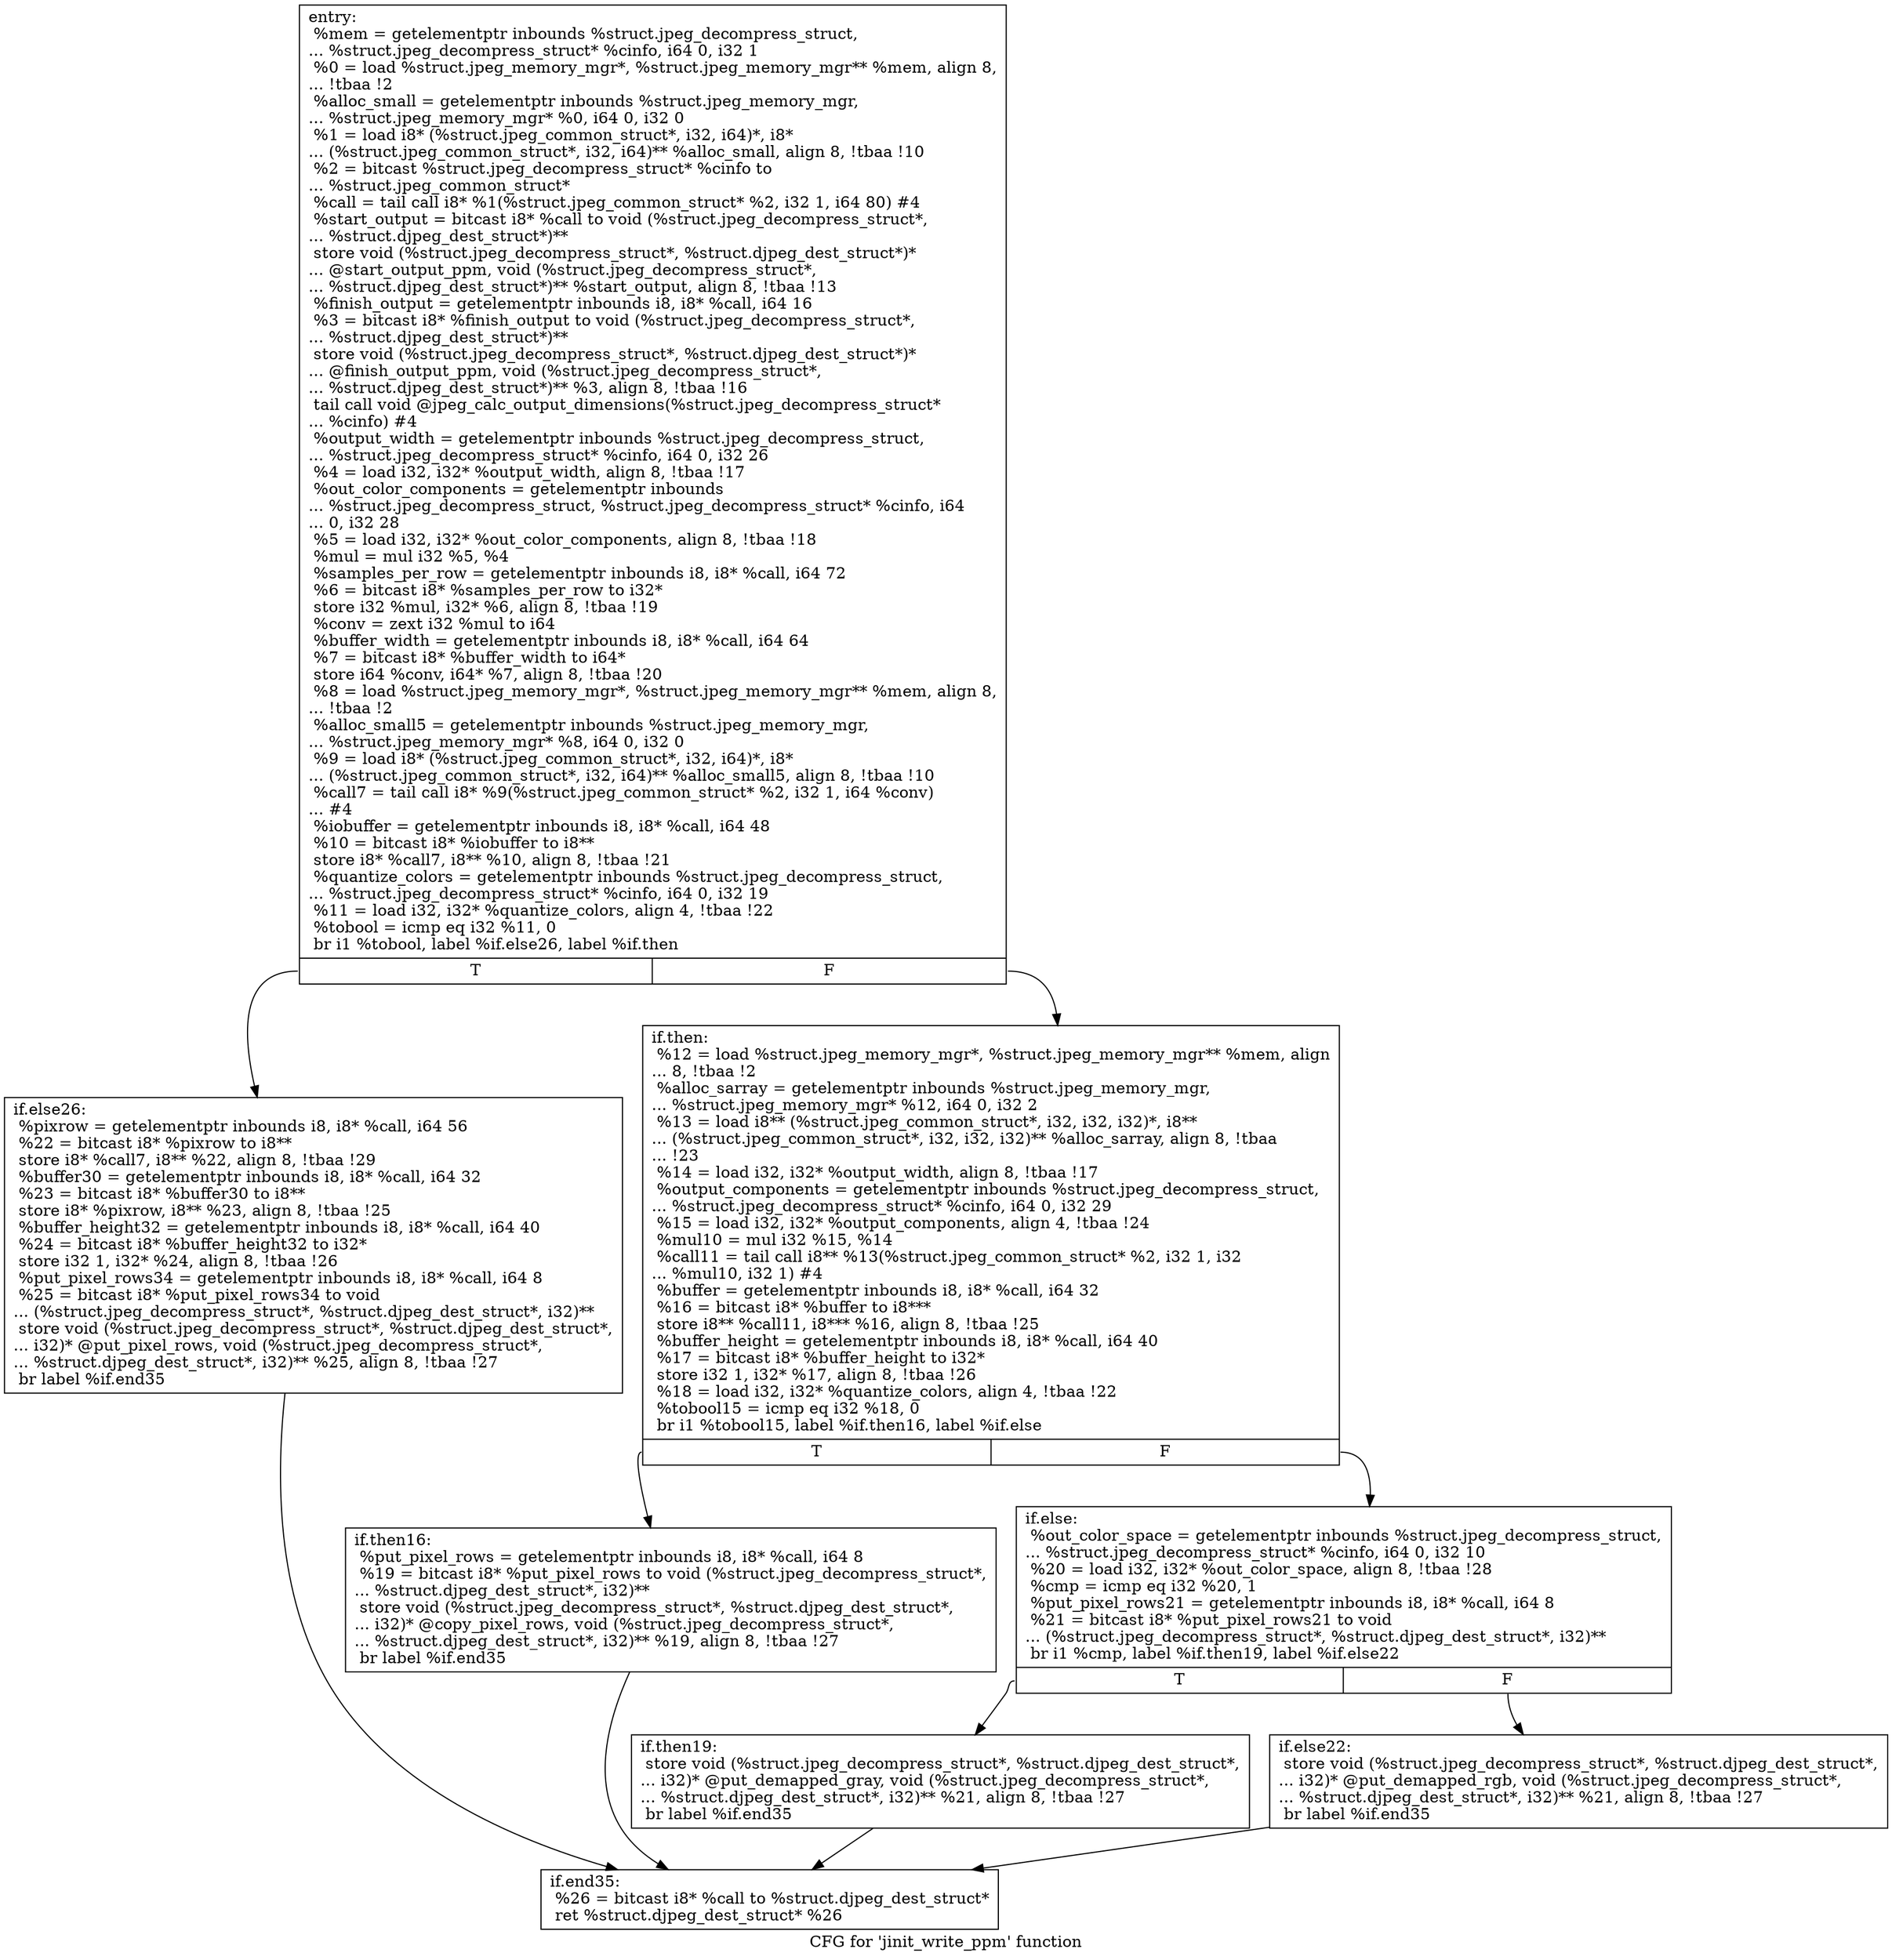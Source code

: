 digraph "CFG for 'jinit_write_ppm' function" {
	label="CFG for 'jinit_write_ppm' function";

	Node0x57fec20 [shape=record,label="{entry:\l  %mem = getelementptr inbounds %struct.jpeg_decompress_struct,\l... %struct.jpeg_decompress_struct* %cinfo, i64 0, i32 1\l  %0 = load %struct.jpeg_memory_mgr*, %struct.jpeg_memory_mgr** %mem, align 8,\l... !tbaa !2\l  %alloc_small = getelementptr inbounds %struct.jpeg_memory_mgr,\l... %struct.jpeg_memory_mgr* %0, i64 0, i32 0\l  %1 = load i8* (%struct.jpeg_common_struct*, i32, i64)*, i8*\l... (%struct.jpeg_common_struct*, i32, i64)** %alloc_small, align 8, !tbaa !10\l  %2 = bitcast %struct.jpeg_decompress_struct* %cinfo to\l... %struct.jpeg_common_struct*\l  %call = tail call i8* %1(%struct.jpeg_common_struct* %2, i32 1, i64 80) #4\l  %start_output = bitcast i8* %call to void (%struct.jpeg_decompress_struct*,\l... %struct.djpeg_dest_struct*)**\l  store void (%struct.jpeg_decompress_struct*, %struct.djpeg_dest_struct*)*\l... @start_output_ppm, void (%struct.jpeg_decompress_struct*,\l... %struct.djpeg_dest_struct*)** %start_output, align 8, !tbaa !13\l  %finish_output = getelementptr inbounds i8, i8* %call, i64 16\l  %3 = bitcast i8* %finish_output to void (%struct.jpeg_decompress_struct*,\l... %struct.djpeg_dest_struct*)**\l  store void (%struct.jpeg_decompress_struct*, %struct.djpeg_dest_struct*)*\l... @finish_output_ppm, void (%struct.jpeg_decompress_struct*,\l... %struct.djpeg_dest_struct*)** %3, align 8, !tbaa !16\l  tail call void @jpeg_calc_output_dimensions(%struct.jpeg_decompress_struct*\l... %cinfo) #4\l  %output_width = getelementptr inbounds %struct.jpeg_decompress_struct,\l... %struct.jpeg_decompress_struct* %cinfo, i64 0, i32 26\l  %4 = load i32, i32* %output_width, align 8, !tbaa !17\l  %out_color_components = getelementptr inbounds\l... %struct.jpeg_decompress_struct, %struct.jpeg_decompress_struct* %cinfo, i64\l... 0, i32 28\l  %5 = load i32, i32* %out_color_components, align 8, !tbaa !18\l  %mul = mul i32 %5, %4\l  %samples_per_row = getelementptr inbounds i8, i8* %call, i64 72\l  %6 = bitcast i8* %samples_per_row to i32*\l  store i32 %mul, i32* %6, align 8, !tbaa !19\l  %conv = zext i32 %mul to i64\l  %buffer_width = getelementptr inbounds i8, i8* %call, i64 64\l  %7 = bitcast i8* %buffer_width to i64*\l  store i64 %conv, i64* %7, align 8, !tbaa !20\l  %8 = load %struct.jpeg_memory_mgr*, %struct.jpeg_memory_mgr** %mem, align 8,\l... !tbaa !2\l  %alloc_small5 = getelementptr inbounds %struct.jpeg_memory_mgr,\l... %struct.jpeg_memory_mgr* %8, i64 0, i32 0\l  %9 = load i8* (%struct.jpeg_common_struct*, i32, i64)*, i8*\l... (%struct.jpeg_common_struct*, i32, i64)** %alloc_small5, align 8, !tbaa !10\l  %call7 = tail call i8* %9(%struct.jpeg_common_struct* %2, i32 1, i64 %conv)\l... #4\l  %iobuffer = getelementptr inbounds i8, i8* %call, i64 48\l  %10 = bitcast i8* %iobuffer to i8**\l  store i8* %call7, i8** %10, align 8, !tbaa !21\l  %quantize_colors = getelementptr inbounds %struct.jpeg_decompress_struct,\l... %struct.jpeg_decompress_struct* %cinfo, i64 0, i32 19\l  %11 = load i32, i32* %quantize_colors, align 4, !tbaa !22\l  %tobool = icmp eq i32 %11, 0\l  br i1 %tobool, label %if.else26, label %if.then\l|{<s0>T|<s1>F}}"];
	Node0x57fec20:s0 -> Node0x5803870;
	Node0x57fec20:s1 -> Node0x5803950;
	Node0x5803950 [shape=record,label="{if.then:                                          \l  %12 = load %struct.jpeg_memory_mgr*, %struct.jpeg_memory_mgr** %mem, align\l... 8, !tbaa !2\l  %alloc_sarray = getelementptr inbounds %struct.jpeg_memory_mgr,\l... %struct.jpeg_memory_mgr* %12, i64 0, i32 2\l  %13 = load i8** (%struct.jpeg_common_struct*, i32, i32, i32)*, i8**\l... (%struct.jpeg_common_struct*, i32, i32, i32)** %alloc_sarray, align 8, !tbaa\l... !23\l  %14 = load i32, i32* %output_width, align 8, !tbaa !17\l  %output_components = getelementptr inbounds %struct.jpeg_decompress_struct,\l... %struct.jpeg_decompress_struct* %cinfo, i64 0, i32 29\l  %15 = load i32, i32* %output_components, align 4, !tbaa !24\l  %mul10 = mul i32 %15, %14\l  %call11 = tail call i8** %13(%struct.jpeg_common_struct* %2, i32 1, i32\l... %mul10, i32 1) #4\l  %buffer = getelementptr inbounds i8, i8* %call, i64 32\l  %16 = bitcast i8* %buffer to i8***\l  store i8** %call11, i8*** %16, align 8, !tbaa !25\l  %buffer_height = getelementptr inbounds i8, i8* %call, i64 40\l  %17 = bitcast i8* %buffer_height to i32*\l  store i32 1, i32* %17, align 8, !tbaa !26\l  %18 = load i32, i32* %quantize_colors, align 4, !tbaa !22\l  %tobool15 = icmp eq i32 %18, 0\l  br i1 %tobool15, label %if.then16, label %if.else\l|{<s0>T|<s1>F}}"];
	Node0x5803950:s0 -> Node0x58057b0;
	Node0x5803950:s1 -> Node0x5805890;
	Node0x58057b0 [shape=record,label="{if.then16:                                        \l  %put_pixel_rows = getelementptr inbounds i8, i8* %call, i64 8\l  %19 = bitcast i8* %put_pixel_rows to void (%struct.jpeg_decompress_struct*,\l... %struct.djpeg_dest_struct*, i32)**\l  store void (%struct.jpeg_decompress_struct*, %struct.djpeg_dest_struct*,\l... i32)* @copy_pixel_rows, void (%struct.jpeg_decompress_struct*,\l... %struct.djpeg_dest_struct*, i32)** %19, align 8, !tbaa !27\l  br label %if.end35\l}"];
	Node0x58057b0 -> Node0x5805df0;
	Node0x5805890 [shape=record,label="{if.else:                                          \l  %out_color_space = getelementptr inbounds %struct.jpeg_decompress_struct,\l... %struct.jpeg_decompress_struct* %cinfo, i64 0, i32 10\l  %20 = load i32, i32* %out_color_space, align 8, !tbaa !28\l  %cmp = icmp eq i32 %20, 1\l  %put_pixel_rows21 = getelementptr inbounds i8, i8* %call, i64 8\l  %21 = bitcast i8* %put_pixel_rows21 to void\l... (%struct.jpeg_decompress_struct*, %struct.djpeg_dest_struct*, i32)**\l  br i1 %cmp, label %if.then19, label %if.else22\l|{<s0>T|<s1>F}}"];
	Node0x5805890:s0 -> Node0x5806390;
	Node0x5805890:s1 -> Node0x5806440;
	Node0x5806390 [shape=record,label="{if.then19:                                        \l  store void (%struct.jpeg_decompress_struct*, %struct.djpeg_dest_struct*,\l... i32)* @put_demapped_gray, void (%struct.jpeg_decompress_struct*,\l... %struct.djpeg_dest_struct*, i32)** %21, align 8, !tbaa !27\l  br label %if.end35\l}"];
	Node0x5806390 -> Node0x5805df0;
	Node0x5806440 [shape=record,label="{if.else22:                                        \l  store void (%struct.jpeg_decompress_struct*, %struct.djpeg_dest_struct*,\l... i32)* @put_demapped_rgb, void (%struct.jpeg_decompress_struct*,\l... %struct.djpeg_dest_struct*, i32)** %21, align 8, !tbaa !27\l  br label %if.end35\l}"];
	Node0x5806440 -> Node0x5805df0;
	Node0x5803870 [shape=record,label="{if.else26:                                        \l  %pixrow = getelementptr inbounds i8, i8* %call, i64 56\l  %22 = bitcast i8* %pixrow to i8**\l  store i8* %call7, i8** %22, align 8, !tbaa !29\l  %buffer30 = getelementptr inbounds i8, i8* %call, i64 32\l  %23 = bitcast i8* %buffer30 to i8**\l  store i8* %pixrow, i8** %23, align 8, !tbaa !25\l  %buffer_height32 = getelementptr inbounds i8, i8* %call, i64 40\l  %24 = bitcast i8* %buffer_height32 to i32*\l  store i32 1, i32* %24, align 8, !tbaa !26\l  %put_pixel_rows34 = getelementptr inbounds i8, i8* %call, i64 8\l  %25 = bitcast i8* %put_pixel_rows34 to void\l... (%struct.jpeg_decompress_struct*, %struct.djpeg_dest_struct*, i32)**\l  store void (%struct.jpeg_decompress_struct*, %struct.djpeg_dest_struct*,\l... i32)* @put_pixel_rows, void (%struct.jpeg_decompress_struct*,\l... %struct.djpeg_dest_struct*, i32)** %25, align 8, !tbaa !27\l  br label %if.end35\l}"];
	Node0x5803870 -> Node0x5805df0;
	Node0x5805df0 [shape=record,label="{if.end35:                                         \l  %26 = bitcast i8* %call to %struct.djpeg_dest_struct*\l  ret %struct.djpeg_dest_struct* %26\l}"];
}
